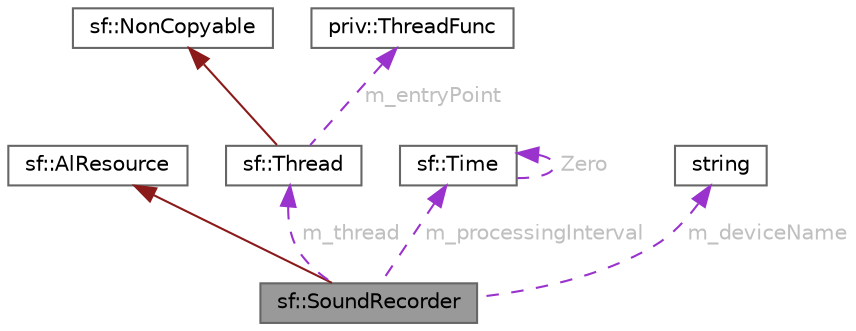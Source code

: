 digraph "sf::SoundRecorder"
{
 // INTERACTIVE_SVG=YES
 // LATEX_PDF_SIZE
  bgcolor="transparent";
  edge [fontname=Helvetica,fontsize=10,labelfontname=Helvetica,labelfontsize=10];
  node [fontname=Helvetica,fontsize=10,shape=box,height=0.2,width=0.4];
  Node1 [id="Node000001",label="sf::SoundRecorder",height=0.2,width=0.4,color="gray40", fillcolor="grey60", style="filled", fontcolor="black",tooltip="Abstract base class for capturing sound data."];
  Node2 -> Node1 [id="edge1_Node000001_Node000002",dir="back",color="firebrick4",style="solid",tooltip=" "];
  Node2 [id="Node000002",label="sf::AlResource",height=0.2,width=0.4,color="gray40", fillcolor="white", style="filled",URL="$a01601.html",tooltip="Base class for classes that require an OpenAL context."];
  Node3 -> Node1 [id="edge2_Node000001_Node000003",dir="back",color="darkorchid3",style="dashed",tooltip=" ",label=" m_thread",fontcolor="grey" ];
  Node3 [id="Node000003",label="sf::Thread",height=0.2,width=0.4,color="gray40", fillcolor="white", style="filled",URL="$a01905.html",tooltip="Utility class to manipulate threads."];
  Node4 -> Node3 [id="edge3_Node000003_Node000004",dir="back",color="firebrick4",style="solid",tooltip=" "];
  Node4 [id="Node000004",label="sf::NonCopyable",height=0.2,width=0.4,color="gray40", fillcolor="white", style="filled",URL="$a01897.html",tooltip="Utility class that makes any derived class non-copyable."];
  Node5 -> Node3 [id="edge4_Node000003_Node000005",dir="back",color="darkorchid3",style="dashed",tooltip=" ",label=" m_entryPoint",fontcolor="grey" ];
  Node5 [id="Node000005",label="priv::ThreadFunc",height=0.2,width=0.4,color="gray40", fillcolor="white", style="filled",URL="$a01909.html",tooltip=" "];
  Node6 -> Node1 [id="edge5_Node000001_Node000006",dir="back",color="darkorchid3",style="dashed",tooltip=" ",label=" m_processingInterval",fontcolor="grey" ];
  Node6 [id="Node000006",label="sf::Time",height=0.2,width=0.4,color="gray40", fillcolor="white", style="filled",URL="$a01933.html",tooltip="Represents a time value."];
  Node6 -> Node6 [id="edge6_Node000006_Node000006",dir="back",color="darkorchid3",style="dashed",tooltip=" ",label=" Zero",fontcolor="grey" ];
  Node7 -> Node1 [id="edge7_Node000001_Node000007",dir="back",color="darkorchid3",style="dashed",tooltip=" ",label=" m_deviceName",fontcolor="grey" ];
  Node7 [id="Node000007",label="string",height=0.2,width=0.4,color="gray40", fillcolor="white", style="filled",tooltip=" "];
}
